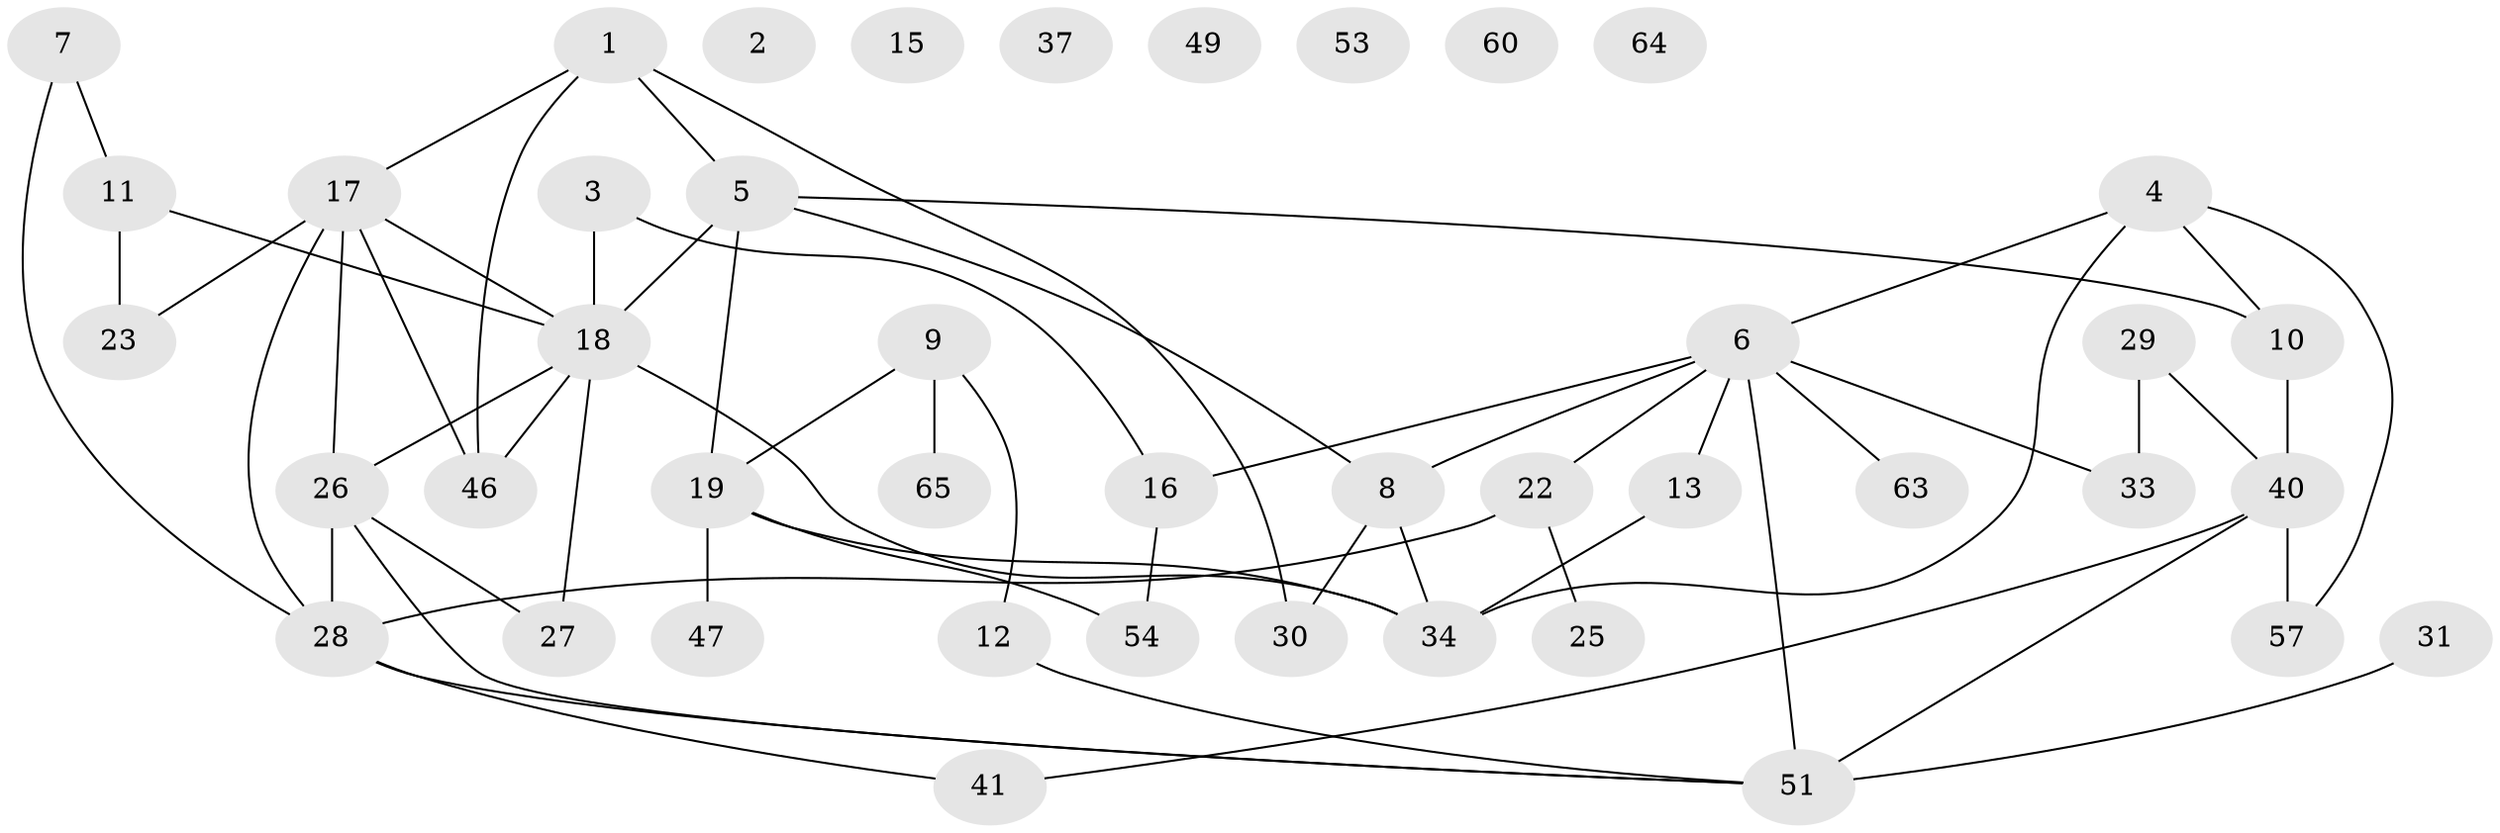 // original degree distribution, {3: 0.25757575757575757, 0: 0.09090909090909091, 2: 0.2727272727272727, 1: 0.16666666666666666, 7: 0.030303030303030304, 4: 0.09090909090909091, 5: 0.09090909090909091}
// Generated by graph-tools (version 1.1) at 2025/41/03/06/25 10:41:23]
// undirected, 43 vertices, 59 edges
graph export_dot {
graph [start="1"]
  node [color=gray90,style=filled];
  1 [super="+20"];
  2;
  3;
  4 [super="+43"];
  5 [super="+50"];
  6 [super="+14"];
  7 [super="+24"];
  8 [super="+21"];
  9 [super="+59"];
  10;
  11 [super="+39"];
  12;
  13;
  15;
  16 [super="+66"];
  17 [super="+55"];
  18 [super="+42"];
  19 [super="+36"];
  22 [super="+44"];
  23 [super="+32"];
  25;
  26 [super="+45"];
  27 [super="+35"];
  28 [super="+61"];
  29 [super="+62"];
  30;
  31;
  33 [super="+58"];
  34 [super="+38"];
  37;
  40 [super="+48"];
  41;
  46;
  47;
  49 [super="+52"];
  51 [super="+56"];
  53;
  54;
  57;
  60;
  63;
  64;
  65;
  1 -- 46;
  1 -- 30;
  1 -- 17;
  1 -- 5;
  3 -- 18;
  3 -- 16;
  4 -- 6;
  4 -- 57;
  4 -- 10;
  4 -- 34;
  5 -- 18;
  5 -- 10;
  5 -- 8;
  5 -- 19;
  6 -- 16;
  6 -- 33;
  6 -- 51;
  6 -- 13;
  6 -- 63;
  6 -- 22;
  6 -- 8;
  7 -- 28;
  7 -- 11;
  8 -- 30;
  8 -- 34;
  9 -- 65;
  9 -- 12;
  9 -- 19;
  10 -- 40;
  11 -- 18;
  11 -- 23;
  12 -- 51;
  13 -- 34;
  16 -- 54;
  17 -- 18;
  17 -- 23;
  17 -- 46;
  17 -- 28;
  17 -- 26;
  18 -- 26;
  18 -- 27;
  18 -- 46;
  18 -- 34;
  19 -- 54;
  19 -- 34;
  19 -- 47;
  22 -- 25;
  22 -- 28;
  26 -- 28;
  26 -- 27;
  26 -- 51;
  28 -- 51;
  28 -- 41;
  29 -- 40;
  29 -- 33;
  31 -- 51;
  40 -- 51 [weight=2];
  40 -- 41;
  40 -- 57;
}
